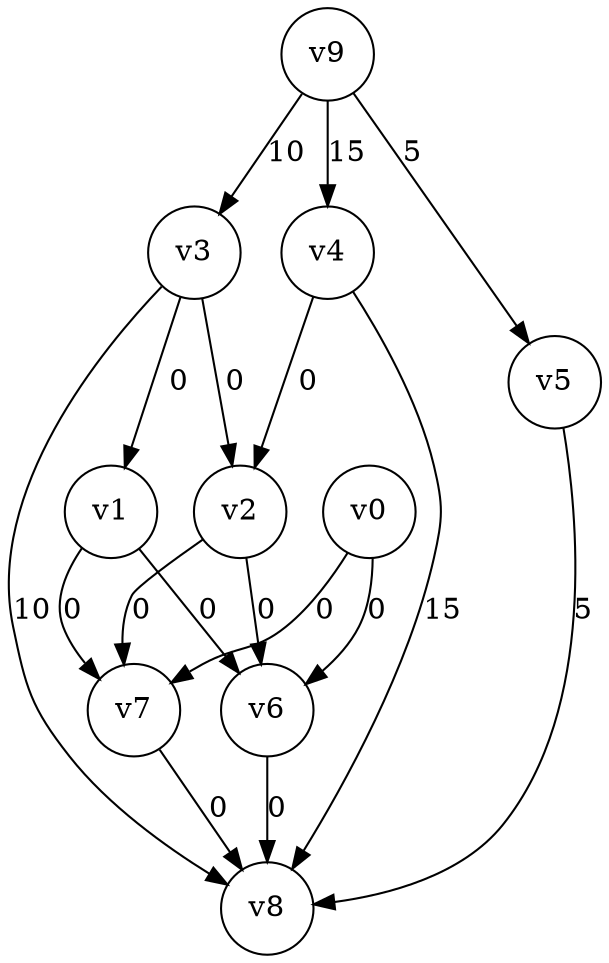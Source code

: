 digraph
{
	node [shape=circle, label="v0"] 0;
	node [shape=circle, label="v1"] 1;
	node [shape=circle, label="v2"] 2;
	node [shape=circle, label="v3"] 3;
	node [shape=circle, label="v4"] 4;
	node [shape=circle, label="v5"] 5;
	node [shape=circle, label="v6"] 6;
	node [shape=circle, label="v7"] 7;
	node [shape=circle, label="v8"] 8;
	node [shape=circle, label="v9"] 9;
	0 -> 6 [label="0"]
	0 -> 7 [label="0"]
	1 -> 6 [label="0"]
	1 -> 7 [label="0"]
	2 -> 6 [label="0"]
	2 -> 7 [label="0"]
	3 -> 1 [label="0"]
	3 -> 2 [label="0"]
	3 -> 8 [label="10"]
	4 -> 2 [label="0"]
	4 -> 8 [label="15"]
	5 -> 8 [label="5"]
	6 -> 8 [label="0"]
	7 -> 8 [label="0"]
	9 -> 3 [label="10"]
	9 -> 4 [label="15"]
	9 -> 5 [label="5"]
}
